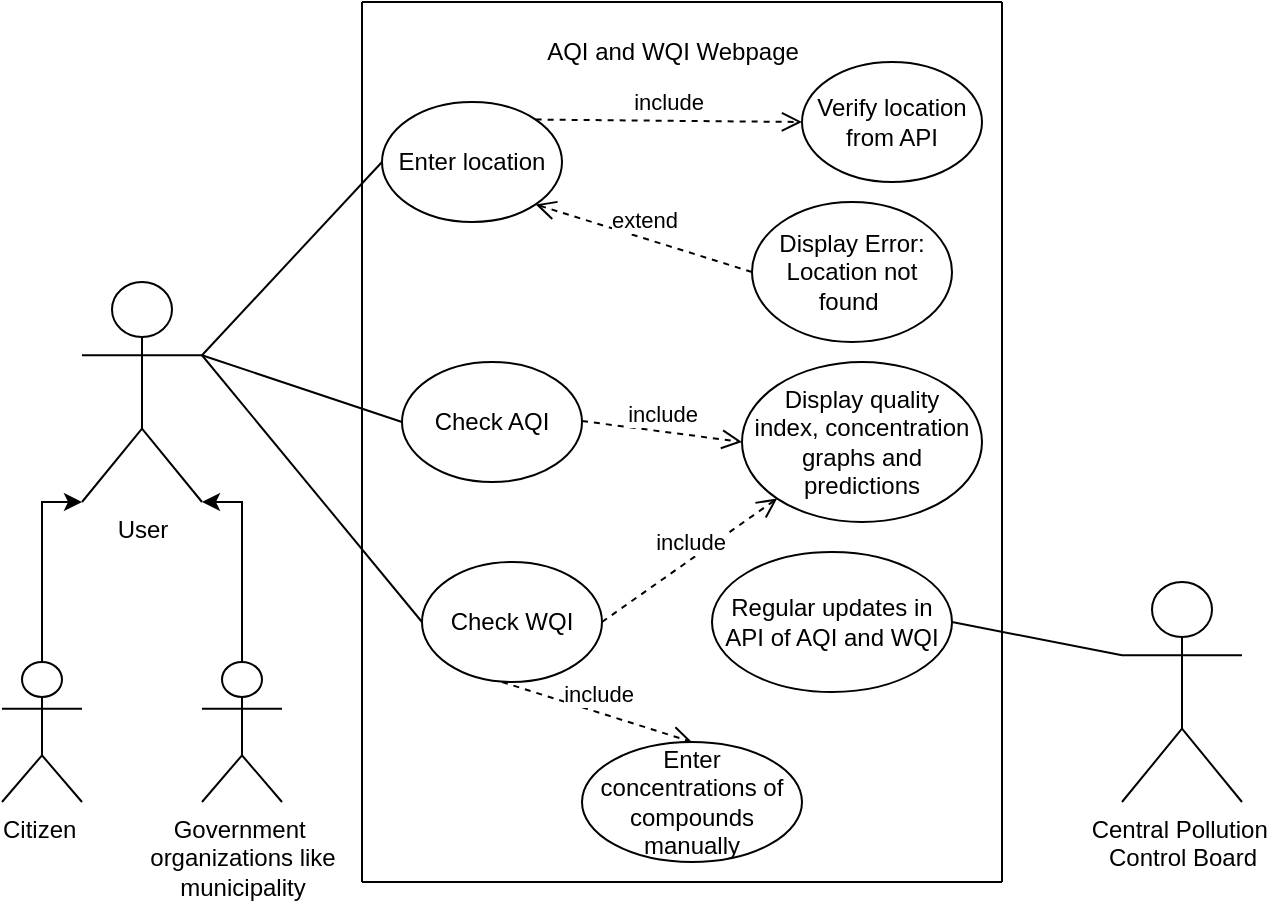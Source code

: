 <mxfile version="21.7.5" type="google">
  <diagram name="Page-1" id="CVj6f30rbczGfMRMg9Kq">
    <mxGraphModel grid="1" page="1" gridSize="10" guides="1" tooltips="1" connect="1" arrows="1" fold="1" pageScale="1" pageWidth="827" pageHeight="1169" math="0" shadow="0">
      <root>
        <mxCell id="0" />
        <mxCell id="1" parent="0" />
        <mxCell id="i0SMoGPo00dW-mO1qY6q-3" value="AQI and WQI Webpage" style="text;html=1;align=center;verticalAlign=middle;resizable=0;points=[];autosize=1;strokeColor=none;fillColor=none;" vertex="1" parent="1">
          <mxGeometry x="360" y="90" width="150" height="30" as="geometry" />
        </mxCell>
        <mxCell id="i0SMoGPo00dW-mO1qY6q-4" value="" style="endArrow=none;html=1;rounded=0;" edge="1" parent="1">
          <mxGeometry width="50" height="50" relative="1" as="geometry">
            <mxPoint x="280" y="520" as="sourcePoint" />
            <mxPoint x="280" y="80" as="targetPoint" />
          </mxGeometry>
        </mxCell>
        <mxCell id="i0SMoGPo00dW-mO1qY6q-5" value="" style="endArrow=none;html=1;rounded=0;" edge="1" parent="1">
          <mxGeometry width="50" height="50" relative="1" as="geometry">
            <mxPoint x="280" y="520" as="sourcePoint" />
            <mxPoint x="600" y="520" as="targetPoint" />
          </mxGeometry>
        </mxCell>
        <mxCell id="i0SMoGPo00dW-mO1qY6q-6" value="" style="endArrow=none;html=1;rounded=0;" edge="1" parent="1">
          <mxGeometry width="50" height="50" relative="1" as="geometry">
            <mxPoint x="600" y="80" as="sourcePoint" />
            <mxPoint x="600" y="520" as="targetPoint" />
          </mxGeometry>
        </mxCell>
        <mxCell id="i0SMoGPo00dW-mO1qY6q-7" value="" style="endArrow=none;html=1;rounded=0;" edge="1" parent="1">
          <mxGeometry width="50" height="50" relative="1" as="geometry">
            <mxPoint x="280" y="80" as="sourcePoint" />
            <mxPoint x="600" y="80" as="targetPoint" />
          </mxGeometry>
        </mxCell>
        <mxCell id="i0SMoGPo00dW-mO1qY6q-9" value="User" style="shape=umlActor;verticalLabelPosition=bottom;verticalAlign=top;html=1;outlineConnect=0;" vertex="1" parent="1">
          <mxGeometry x="140" y="220" width="60" height="110" as="geometry" />
        </mxCell>
        <mxCell id="i0SMoGPo00dW-mO1qY6q-11" value="Enter location" style="ellipse;whiteSpace=wrap;html=1;" vertex="1" parent="1">
          <mxGeometry x="290" y="130" width="90" height="60" as="geometry" />
        </mxCell>
        <mxCell id="i0SMoGPo00dW-mO1qY6q-12" value="Display Error:&lt;br&gt;Location not found&amp;nbsp;" style="ellipse;whiteSpace=wrap;html=1;" vertex="1" parent="1">
          <mxGeometry x="475" y="180" width="100" height="70" as="geometry" />
        </mxCell>
        <mxCell id="i0SMoGPo00dW-mO1qY6q-13" value="Check AQI" style="ellipse;whiteSpace=wrap;html=1;" vertex="1" parent="1">
          <mxGeometry x="300" y="260" width="90" height="60" as="geometry" />
        </mxCell>
        <mxCell id="i0SMoGPo00dW-mO1qY6q-14" value="Verify location from API" style="ellipse;whiteSpace=wrap;html=1;" vertex="1" parent="1">
          <mxGeometry x="500" y="110" width="90" height="60" as="geometry" />
        </mxCell>
        <mxCell id="i0SMoGPo00dW-mO1qY6q-15" value="Check WQI" style="ellipse;whiteSpace=wrap;html=1;" vertex="1" parent="1">
          <mxGeometry x="310" y="360" width="90" height="60" as="geometry" />
        </mxCell>
        <mxCell id="i0SMoGPo00dW-mO1qY6q-22" value="extend" style="html=1;verticalAlign=bottom;endArrow=open;dashed=1;endSize=8;curved=0;rounded=0;entryX=1;entryY=1;entryDx=0;entryDy=0;exitX=0;exitY=0.5;exitDx=0;exitDy=0;" edge="1" parent="1" source="i0SMoGPo00dW-mO1qY6q-12" target="i0SMoGPo00dW-mO1qY6q-11">
          <mxGeometry relative="1" as="geometry">
            <mxPoint x="450" y="300" as="sourcePoint" />
            <mxPoint x="370" y="300" as="targetPoint" />
          </mxGeometry>
        </mxCell>
        <mxCell id="i0SMoGPo00dW-mO1qY6q-23" value="include" style="html=1;verticalAlign=bottom;endArrow=open;dashed=1;endSize=8;curved=0;rounded=0;exitX=1;exitY=0;exitDx=0;exitDy=0;entryX=0;entryY=0.5;entryDx=0;entryDy=0;" edge="1" parent="1" source="i0SMoGPo00dW-mO1qY6q-11" target="i0SMoGPo00dW-mO1qY6q-14">
          <mxGeometry relative="1" as="geometry">
            <mxPoint x="450" y="300" as="sourcePoint" />
            <mxPoint x="370" y="300" as="targetPoint" />
          </mxGeometry>
        </mxCell>
        <mxCell id="i0SMoGPo00dW-mO1qY6q-25" value="" style="endArrow=none;html=1;rounded=0;entryX=0;entryY=0.5;entryDx=0;entryDy=0;exitX=1;exitY=0.333;exitDx=0;exitDy=0;exitPerimeter=0;" edge="1" parent="1" source="i0SMoGPo00dW-mO1qY6q-9" target="i0SMoGPo00dW-mO1qY6q-11">
          <mxGeometry width="50" height="50" relative="1" as="geometry">
            <mxPoint x="210" y="230" as="sourcePoint" />
            <mxPoint x="250" y="210" as="targetPoint" />
          </mxGeometry>
        </mxCell>
        <mxCell id="i0SMoGPo00dW-mO1qY6q-26" value="" style="endArrow=none;html=1;rounded=0;entryX=1;entryY=0.333;entryDx=0;entryDy=0;entryPerimeter=0;exitX=0;exitY=0.5;exitDx=0;exitDy=0;" edge="1" parent="1" source="i0SMoGPo00dW-mO1qY6q-13" target="i0SMoGPo00dW-mO1qY6q-9">
          <mxGeometry width="50" height="50" relative="1" as="geometry">
            <mxPoint x="380" y="330" as="sourcePoint" />
            <mxPoint x="430" y="280" as="targetPoint" />
          </mxGeometry>
        </mxCell>
        <mxCell id="i0SMoGPo00dW-mO1qY6q-27" value="" style="endArrow=none;html=1;rounded=0;entryX=1;entryY=0.333;entryDx=0;entryDy=0;entryPerimeter=0;exitX=0;exitY=0.5;exitDx=0;exitDy=0;" edge="1" parent="1" source="i0SMoGPo00dW-mO1qY6q-15" target="i0SMoGPo00dW-mO1qY6q-9">
          <mxGeometry width="50" height="50" relative="1" as="geometry">
            <mxPoint x="380" y="330" as="sourcePoint" />
            <mxPoint x="430" y="280" as="targetPoint" />
          </mxGeometry>
        </mxCell>
        <mxCell id="i0SMoGPo00dW-mO1qY6q-30" style="edgeStyle=orthogonalEdgeStyle;rounded=0;orthogonalLoop=1;jettySize=auto;html=1;exitX=0.5;exitY=1;exitDx=0;exitDy=0;" edge="1" parent="1" source="i0SMoGPo00dW-mO1qY6q-13" target="i0SMoGPo00dW-mO1qY6q-13">
          <mxGeometry relative="1" as="geometry" />
        </mxCell>
        <mxCell id="i0SMoGPo00dW-mO1qY6q-35" value="Regular updates in API of AQI and WQI" style="ellipse;whiteSpace=wrap;html=1;" vertex="1" parent="1">
          <mxGeometry x="455" y="355" width="120" height="70" as="geometry" />
        </mxCell>
        <mxCell id="i0SMoGPo00dW-mO1qY6q-37" value="Central Pollution&amp;nbsp;&lt;br&gt;Control Board" style="shape=umlActor;verticalLabelPosition=bottom;verticalAlign=top;html=1;outlineConnect=0;" vertex="1" parent="1">
          <mxGeometry x="660" y="370" width="60" height="110" as="geometry" />
        </mxCell>
        <mxCell id="i0SMoGPo00dW-mO1qY6q-38" value="" style="endArrow=none;html=1;rounded=0;entryX=0;entryY=0.333;entryDx=0;entryDy=0;entryPerimeter=0;exitX=1;exitY=0.5;exitDx=0;exitDy=0;" edge="1" parent="1" target="i0SMoGPo00dW-mO1qY6q-37" source="i0SMoGPo00dW-mO1qY6q-35">
          <mxGeometry width="50" height="50" relative="1" as="geometry">
            <mxPoint x="520" y="460" as="sourcePoint" />
            <mxPoint x="570" y="410" as="targetPoint" />
          </mxGeometry>
        </mxCell>
        <mxCell id="i0SMoGPo00dW-mO1qY6q-43" value="Citizen&amp;nbsp;" style="shape=umlActor;verticalLabelPosition=bottom;verticalAlign=top;html=1;outlineConnect=0;" vertex="1" parent="1">
          <mxGeometry x="100" y="410" width="40" height="70" as="geometry" />
        </mxCell>
        <mxCell id="i0SMoGPo00dW-mO1qY6q-44" value="Government&amp;nbsp;&lt;br&gt;organizations like&lt;br&gt;municipality" style="shape=umlActor;verticalLabelPosition=bottom;verticalAlign=top;html=1;outlineConnect=0;" vertex="1" parent="1">
          <mxGeometry x="200" y="410" width="40" height="70" as="geometry" />
        </mxCell>
        <mxCell id="m_wbxRrc4tBnavfaCufW-1" value="Display quality &lt;br&gt;index, concentration &lt;br&gt;graphs and predictions" style="ellipse;whiteSpace=wrap;html=1;" vertex="1" parent="1">
          <mxGeometry x="470" y="260" width="120" height="80" as="geometry" />
        </mxCell>
        <mxCell id="m_wbxRrc4tBnavfaCufW-2" value="include" style="html=1;verticalAlign=bottom;endArrow=open;dashed=1;endSize=8;curved=0;rounded=0;exitX=1;exitY=0;exitDx=0;exitDy=0;entryX=0;entryY=0.5;entryDx=0;entryDy=0;" edge="1" parent="1" target="m_wbxRrc4tBnavfaCufW-1">
          <mxGeometry relative="1" as="geometry">
            <mxPoint x="390" y="289.5" as="sourcePoint" />
            <mxPoint x="523" y="290.5" as="targetPoint" />
          </mxGeometry>
        </mxCell>
        <mxCell id="m_wbxRrc4tBnavfaCufW-3" value="include" style="html=1;verticalAlign=bottom;endArrow=open;dashed=1;endSize=8;curved=0;rounded=0;exitX=1;exitY=0;exitDx=0;exitDy=0;entryX=0.5;entryY=0;entryDx=0;entryDy=0;" edge="1" parent="1" target="m_wbxRrc4tBnavfaCufW-6">
          <mxGeometry relative="1" as="geometry">
            <mxPoint x="350" y="420" as="sourcePoint" />
            <mxPoint x="320" y="450" as="targetPoint" />
          </mxGeometry>
        </mxCell>
        <mxCell id="m_wbxRrc4tBnavfaCufW-4" value="" style="endArrow=classic;html=1;rounded=0;entryX=1;entryY=1;entryDx=0;entryDy=0;entryPerimeter=0;" edge="1" parent="1" target="i0SMoGPo00dW-mO1qY6q-9">
          <mxGeometry width="50" height="50" relative="1" as="geometry">
            <mxPoint x="220" y="410" as="sourcePoint" />
            <mxPoint x="270" y="360" as="targetPoint" />
            <Array as="points">
              <mxPoint x="220" y="330" />
            </Array>
          </mxGeometry>
        </mxCell>
        <mxCell id="m_wbxRrc4tBnavfaCufW-5" value="" style="endArrow=classic;html=1;rounded=0;entryX=0;entryY=1;entryDx=0;entryDy=0;entryPerimeter=0;" edge="1" parent="1" target="i0SMoGPo00dW-mO1qY6q-9">
          <mxGeometry width="50" height="50" relative="1" as="geometry">
            <mxPoint x="120" y="410" as="sourcePoint" />
            <mxPoint x="140" y="340" as="targetPoint" />
            <Array as="points">
              <mxPoint x="120" y="330" />
            </Array>
          </mxGeometry>
        </mxCell>
        <mxCell id="m_wbxRrc4tBnavfaCufW-6" value="Enter concentrations of compounds manually" style="ellipse;whiteSpace=wrap;html=1;" vertex="1" parent="1">
          <mxGeometry x="390" y="450" width="110" height="60" as="geometry" />
        </mxCell>
        <mxCell id="m_wbxRrc4tBnavfaCufW-7" value="include" style="html=1;verticalAlign=bottom;endArrow=open;dashed=1;endSize=8;curved=0;rounded=0;exitX=1;exitY=0.5;exitDx=0;exitDy=0;entryX=0;entryY=1;entryDx=0;entryDy=0;" edge="1" parent="1" source="i0SMoGPo00dW-mO1qY6q-15" target="m_wbxRrc4tBnavfaCufW-1">
          <mxGeometry relative="1" as="geometry">
            <mxPoint x="400" y="299.5" as="sourcePoint" />
            <mxPoint x="480" y="310" as="targetPoint" />
          </mxGeometry>
        </mxCell>
      </root>
    </mxGraphModel>
  </diagram>
</mxfile>
